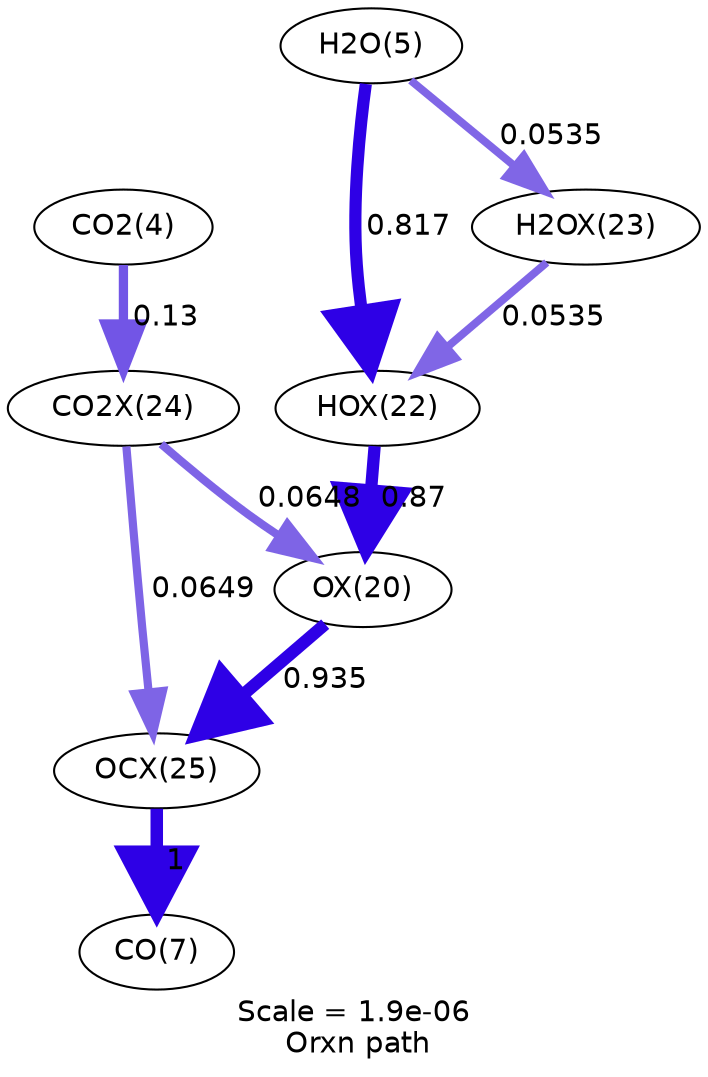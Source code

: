 digraph reaction_paths {
center=1;
s26 -> s24[fontname="Helvetica", penwidth=5.9, arrowsize=2.95, color="0.7, 1.37, 0.9"
, label=" 0.87"];
s24 -> s29[fontname="Helvetica", penwidth=5.95, arrowsize=2.97, color="0.7, 1.44, 0.9"
, label=" 0.935"];
s28 -> s24[fontname="Helvetica", penwidth=3.93, arrowsize=1.97, color="0.7, 0.565, 0.9"
, label=" 0.0648"];
s6 -> s26[fontname="Helvetica", penwidth=5.85, arrowsize=2.92, color="0.7, 1.32, 0.9"
, label=" 0.817"];
s27 -> s26[fontname="Helvetica", penwidth=3.79, arrowsize=1.89, color="0.7, 0.553, 0.9"
, label=" 0.0535"];
s6 -> s27[fontname="Helvetica", penwidth=3.79, arrowsize=1.89, color="0.7, 0.553, 0.9"
, label=" 0.0535"];
s29 -> s8[fontname="Helvetica", penwidth=6, arrowsize=3, color="0.7, 1.5, 0.9"
, label=" 1"];
s28 -> s29[fontname="Helvetica", penwidth=3.93, arrowsize=1.97, color="0.7, 0.565, 0.9"
, label=" 0.0649"];
s5 -> s28[fontname="Helvetica", penwidth=4.46, arrowsize=2.23, color="0.7, 0.63, 0.9"
, label=" 0.13"];
s5 [ fontname="Helvetica", label="CO2(4)"];
s6 [ fontname="Helvetica", label="H2O(5)"];
s8 [ fontname="Helvetica", label="CO(7)"];
s24 [ fontname="Helvetica", label="OX(20)"];
s26 [ fontname="Helvetica", label="HOX(22)"];
s27 [ fontname="Helvetica", label="H2OX(23)"];
s28 [ fontname="Helvetica", label="CO2X(24)"];
s29 [ fontname="Helvetica", label="OCX(25)"];
 label = "Scale = 1.9e-06\l Orxn path";
 fontname = "Helvetica";
}
